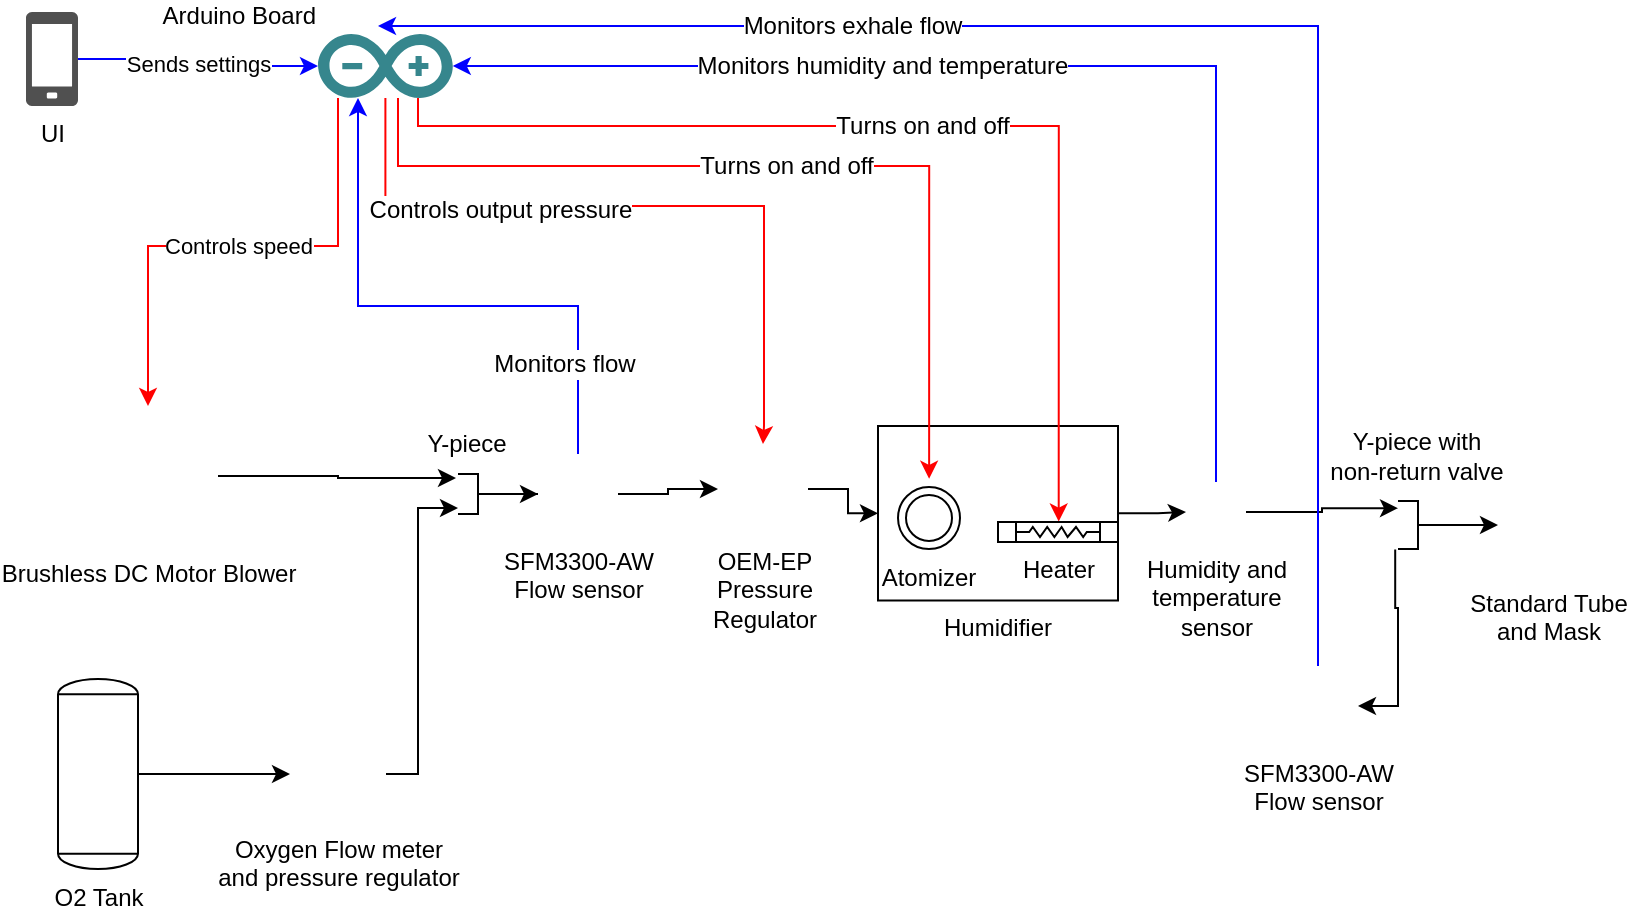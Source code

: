 <mxfile version="12.9.4" type="github">
  <diagram id="v8ACqfiUcGcU-FBjuVRV" name="Page-1">
    <mxGraphModel dx="1673" dy="896" grid="1" gridSize="10" guides="1" tooltips="1" connect="1" arrows="1" fold="1" page="1" pageScale="1" pageWidth="827" pageHeight="1169" math="0" shadow="0">
      <root>
        <mxCell id="0" />
        <mxCell id="1" parent="0" />
        <mxCell id="cKnyVmgL8Dwh8mg7-z-A-9" style="edgeStyle=orthogonalEdgeStyle;rounded=0;orthogonalLoop=1;jettySize=auto;html=1;entryX=1.05;entryY=0.9;entryDx=0;entryDy=0;entryPerimeter=0;" edge="1" parent="1" source="cKnyVmgL8Dwh8mg7-z-A-1" target="cKnyVmgL8Dwh8mg7-z-A-5">
          <mxGeometry relative="1" as="geometry" />
        </mxCell>
        <mxCell id="cKnyVmgL8Dwh8mg7-z-A-1" value="Brushless DC Motor Blower" style="shape=image;html=1;verticalAlign=top;verticalLabelPosition=bottom;labelBackgroundColor=#ffffff;imageAspect=0;aspect=fixed;image=https://cdn3.iconfinder.com/data/icons/car-parts-18/64/radiator-fan-engine-cooling-ventilator-128.png" vertex="1" parent="1">
          <mxGeometry x="50" y="250" width="70" height="70" as="geometry" />
        </mxCell>
        <mxCell id="cKnyVmgL8Dwh8mg7-z-A-4" style="edgeStyle=orthogonalEdgeStyle;rounded=0;orthogonalLoop=1;jettySize=auto;html=1;entryX=0;entryY=0.5;entryDx=0;entryDy=0;" edge="1" parent="1" source="cKnyVmgL8Dwh8mg7-z-A-2" target="cKnyVmgL8Dwh8mg7-z-A-3">
          <mxGeometry relative="1" as="geometry" />
        </mxCell>
        <mxCell id="cKnyVmgL8Dwh8mg7-z-A-2" value="O2 Tank" style="shape=mxgraph.pid.vessels.tank;html=1;align=center;verticalLabelPosition=bottom;verticalAlign=top;dashed=0;" vertex="1" parent="1">
          <mxGeometry x="40" y="386.5" width="40" height="95" as="geometry" />
        </mxCell>
        <mxCell id="cKnyVmgL8Dwh8mg7-z-A-8" style="edgeStyle=orthogonalEdgeStyle;rounded=0;orthogonalLoop=1;jettySize=auto;html=1;entryX=1;entryY=0.15;entryDx=0;entryDy=0;entryPerimeter=0;" edge="1" parent="1" source="cKnyVmgL8Dwh8mg7-z-A-3" target="cKnyVmgL8Dwh8mg7-z-A-5">
          <mxGeometry relative="1" as="geometry">
            <Array as="points">
              <mxPoint x="220" y="434" />
              <mxPoint x="220" y="301" />
            </Array>
          </mxGeometry>
        </mxCell>
        <mxCell id="cKnyVmgL8Dwh8mg7-z-A-3" value="Oxygen Flow meter&lt;br&gt;and pressure regulator" style="shape=image;html=1;verticalAlign=top;verticalLabelPosition=bottom;labelBackgroundColor=#ffffff;imageAspect=0;aspect=fixed;image=https://cdn1.iconfinder.com/data/icons/common-version-3-0/1024/Meter-128.png" vertex="1" parent="1">
          <mxGeometry x="156" y="410" width="48" height="48" as="geometry" />
        </mxCell>
        <mxCell id="cKnyVmgL8Dwh8mg7-z-A-7" style="edgeStyle=orthogonalEdgeStyle;rounded=0;orthogonalLoop=1;jettySize=auto;html=1;exitX=0;exitY=0.5;exitDx=0;exitDy=0;exitPerimeter=0;" edge="1" parent="1" source="cKnyVmgL8Dwh8mg7-z-A-5" target="cKnyVmgL8Dwh8mg7-z-A-6">
          <mxGeometry relative="1" as="geometry" />
        </mxCell>
        <mxCell id="cKnyVmgL8Dwh8mg7-z-A-5" value="" style="verticalLabelPosition=bottom;align=center;dashed=0;html=1;verticalAlign=top;shape=mxgraph.pid.piping.hose_connection;pointerEvents=1;rotation=-180;" vertex="1" parent="1">
          <mxGeometry x="240" y="284" width="20" height="20" as="geometry" />
        </mxCell>
        <mxCell id="cKnyVmgL8Dwh8mg7-z-A-11" style="edgeStyle=orthogonalEdgeStyle;rounded=0;orthogonalLoop=1;jettySize=auto;html=1;exitX=1;exitY=0.5;exitDx=0;exitDy=0;" edge="1" parent="1" source="cKnyVmgL8Dwh8mg7-z-A-6" target="cKnyVmgL8Dwh8mg7-z-A-10">
          <mxGeometry relative="1" as="geometry" />
        </mxCell>
        <mxCell id="cKnyVmgL8Dwh8mg7-z-A-41" style="edgeStyle=orthogonalEdgeStyle;rounded=0;orthogonalLoop=1;jettySize=auto;html=1;strokeColor=#0000FF;" edge="1" parent="1" source="cKnyVmgL8Dwh8mg7-z-A-6" target="cKnyVmgL8Dwh8mg7-z-A-17">
          <mxGeometry relative="1" as="geometry">
            <Array as="points">
              <mxPoint x="300" y="200" />
              <mxPoint x="190" y="200" />
            </Array>
          </mxGeometry>
        </mxCell>
        <mxCell id="cKnyVmgL8Dwh8mg7-z-A-42" value="Monitors flow" style="text;html=1;align=center;verticalAlign=middle;resizable=0;points=[];labelBackgroundColor=#ffffff;" vertex="1" connectable="0" parent="cKnyVmgL8Dwh8mg7-z-A-41">
          <mxGeometry x="-0.434" y="29" relative="1" as="geometry">
            <mxPoint as="offset" />
          </mxGeometry>
        </mxCell>
        <mxCell id="cKnyVmgL8Dwh8mg7-z-A-6" value="SFM3300-AW&lt;br&gt;Flow sensor" style="shape=image;html=1;verticalAlign=top;verticalLabelPosition=bottom;labelBackgroundColor=#ffffff;imageAspect=0;aspect=fixed;image=https://cdn2.iconfinder.com/data/icons/freecns-cumulus/16/519618-117_CoverFlow-128.png" vertex="1" parent="1">
          <mxGeometry x="280" y="274" width="40" height="40" as="geometry" />
        </mxCell>
        <mxCell id="cKnyVmgL8Dwh8mg7-z-A-22" value="" style="edgeStyle=orthogonalEdgeStyle;rounded=0;orthogonalLoop=1;jettySize=auto;html=1;" edge="1" parent="1" source="cKnyVmgL8Dwh8mg7-z-A-10" target="cKnyVmgL8Dwh8mg7-z-A-12">
          <mxGeometry relative="1" as="geometry" />
        </mxCell>
        <mxCell id="cKnyVmgL8Dwh8mg7-z-A-10" value="OEM-EP&lt;br&gt;Pressure&lt;br&gt;Regulator" style="shape=image;html=1;verticalAlign=top;verticalLabelPosition=bottom;labelBackgroundColor=#ffffff;imageAspect=0;aspect=fixed;image=https://cdn2.iconfinder.com/data/icons/miscellaneous-12/24/miscellaneous-25-128.png" vertex="1" parent="1">
          <mxGeometry x="370" y="269" width="45" height="45" as="geometry" />
        </mxCell>
        <mxCell id="cKnyVmgL8Dwh8mg7-z-A-25" style="edgeStyle=orthogonalEdgeStyle;rounded=0;orthogonalLoop=1;jettySize=auto;html=1;entryX=1;entryY=0.85;entryDx=0;entryDy=0;entryPerimeter=0;exitX=1;exitY=0.5;exitDx=0;exitDy=0;" edge="1" parent="1" source="cKnyVmgL8Dwh8mg7-z-A-52" target="cKnyVmgL8Dwh8mg7-z-A-23">
          <mxGeometry relative="1" as="geometry">
            <mxPoint x="644" y="291.5" as="sourcePoint" />
          </mxGeometry>
        </mxCell>
        <mxCell id="cKnyVmgL8Dwh8mg7-z-A-53" style="edgeStyle=orthogonalEdgeStyle;rounded=0;orthogonalLoop=1;jettySize=auto;html=1;entryX=0;entryY=0.5;entryDx=0;entryDy=0;" edge="1" parent="1" source="cKnyVmgL8Dwh8mg7-z-A-12" target="cKnyVmgL8Dwh8mg7-z-A-52">
          <mxGeometry relative="1" as="geometry" />
        </mxCell>
        <mxCell id="cKnyVmgL8Dwh8mg7-z-A-12" value="Humidifier" style="rounded=0;whiteSpace=wrap;html=1;labelPosition=center;verticalLabelPosition=bottom;align=center;verticalAlign=top;" vertex="1" parent="1">
          <mxGeometry x="450" y="260" width="120" height="87.25" as="geometry" />
        </mxCell>
        <mxCell id="cKnyVmgL8Dwh8mg7-z-A-40" value="Controls speed" style="edgeStyle=orthogonalEdgeStyle;rounded=0;orthogonalLoop=1;jettySize=auto;html=1;entryX=0.5;entryY=0;entryDx=0;entryDy=0;strokeColor=#FF0000;" edge="1" parent="1" source="cKnyVmgL8Dwh8mg7-z-A-17" target="cKnyVmgL8Dwh8mg7-z-A-1">
          <mxGeometry relative="1" as="geometry">
            <Array as="points">
              <mxPoint x="180" y="170" />
              <mxPoint x="85" y="170" />
            </Array>
          </mxGeometry>
        </mxCell>
        <mxCell id="cKnyVmgL8Dwh8mg7-z-A-43" style="edgeStyle=orthogonalEdgeStyle;rounded=0;orthogonalLoop=1;jettySize=auto;html=1;entryX=0.5;entryY=0;entryDx=0;entryDy=0;strokeColor=#FF0000;" edge="1" parent="1" source="cKnyVmgL8Dwh8mg7-z-A-17" target="cKnyVmgL8Dwh8mg7-z-A-10">
          <mxGeometry relative="1" as="geometry">
            <Array as="points">
              <mxPoint x="204" y="150" />
              <mxPoint x="393" y="150" />
              <mxPoint x="393" y="260" />
              <mxPoint x="392" y="260" />
            </Array>
          </mxGeometry>
        </mxCell>
        <mxCell id="cKnyVmgL8Dwh8mg7-z-A-44" value="Controls output pressure" style="text;html=1;align=center;verticalAlign=middle;resizable=0;points=[];labelBackgroundColor=#ffffff;" vertex="1" connectable="0" parent="cKnyVmgL8Dwh8mg7-z-A-43">
          <mxGeometry x="-0.384" y="-2" relative="1" as="geometry">
            <mxPoint as="offset" />
          </mxGeometry>
        </mxCell>
        <mxCell id="cKnyVmgL8Dwh8mg7-z-A-58" value="Turns on and off" style="edgeStyle=orthogonalEdgeStyle;rounded=0;orthogonalLoop=1;jettySize=auto;html=1;entryX=0.502;entryY=-0.132;entryDx=0;entryDy=0;entryPerimeter=0;fontSize=12;strokeColor=#FF0000;" edge="1" parent="1" source="cKnyVmgL8Dwh8mg7-z-A-17" target="cKnyVmgL8Dwh8mg7-z-A-50">
          <mxGeometry relative="1" as="geometry">
            <Array as="points">
              <mxPoint x="210" y="130" />
              <mxPoint x="476" y="130" />
            </Array>
          </mxGeometry>
        </mxCell>
        <mxCell id="cKnyVmgL8Dwh8mg7-z-A-59" value="Turns on and off" style="edgeStyle=orthogonalEdgeStyle;rounded=0;orthogonalLoop=1;jettySize=auto;html=1;entryX=0.506;entryY=-0.021;entryDx=0;entryDy=0;entryPerimeter=0;fontSize=12;strokeColor=#FF0000;" edge="1" parent="1" source="cKnyVmgL8Dwh8mg7-z-A-17" target="cKnyVmgL8Dwh8mg7-z-A-49">
          <mxGeometry relative="1" as="geometry">
            <Array as="points">
              <mxPoint x="220" y="110" />
              <mxPoint x="540" y="110" />
            </Array>
          </mxGeometry>
        </mxCell>
        <mxCell id="cKnyVmgL8Dwh8mg7-z-A-17" value="Arduino Board" style="dashed=0;outlineConnect=0;html=1;align=right;labelPosition=left;verticalLabelPosition=top;verticalAlign=bottom;shape=mxgraph.weblogos.arduino;fillColor=#36868D;strokeColor=none" vertex="1" parent="1">
          <mxGeometry x="170" y="64" width="67.4" height="32" as="geometry" />
        </mxCell>
        <mxCell id="cKnyVmgL8Dwh8mg7-z-A-28" style="edgeStyle=orthogonalEdgeStyle;rounded=0;orthogonalLoop=1;jettySize=auto;html=1;exitX=0;exitY=0.5;exitDx=0;exitDy=0;exitPerimeter=0;entryX=0;entryY=0.5;entryDx=0;entryDy=0;" edge="1" parent="1" source="cKnyVmgL8Dwh8mg7-z-A-23" target="cKnyVmgL8Dwh8mg7-z-A-27">
          <mxGeometry relative="1" as="geometry">
            <Array as="points">
              <mxPoint x="750" y="310" />
              <mxPoint x="760" y="310" />
            </Array>
          </mxGeometry>
        </mxCell>
        <mxCell id="cKnyVmgL8Dwh8mg7-z-A-32" style="edgeStyle=orthogonalEdgeStyle;rounded=0;orthogonalLoop=1;jettySize=auto;html=1;entryX=1;entryY=0.5;entryDx=0;entryDy=0;exitX=1.07;exitY=-0.008;exitDx=0;exitDy=0;exitPerimeter=0;" edge="1" parent="1" source="cKnyVmgL8Dwh8mg7-z-A-23" target="cKnyVmgL8Dwh8mg7-z-A-26">
          <mxGeometry relative="1" as="geometry">
            <Array as="points">
              <mxPoint x="709" y="351" />
              <mxPoint x="710" y="351" />
              <mxPoint x="710" y="400" />
            </Array>
          </mxGeometry>
        </mxCell>
        <mxCell id="cKnyVmgL8Dwh8mg7-z-A-23" value="" style="verticalLabelPosition=bottom;align=center;dashed=0;html=1;verticalAlign=top;shape=mxgraph.pid.piping.hose_connection;pointerEvents=1;rotation=-180;" vertex="1" parent="1">
          <mxGeometry x="710" y="297.5" width="20" height="24" as="geometry" />
        </mxCell>
        <mxCell id="cKnyVmgL8Dwh8mg7-z-A-48" value="Monitors exhale flow" style="edgeStyle=orthogonalEdgeStyle;rounded=0;orthogonalLoop=1;jettySize=auto;html=1;exitX=0.5;exitY=0;exitDx=0;exitDy=0;fontSize=12;strokeColor=#0000FF;" edge="1" parent="1" source="cKnyVmgL8Dwh8mg7-z-A-26">
          <mxGeometry x="0.401" relative="1" as="geometry">
            <mxPoint x="580" y="380" as="sourcePoint" />
            <mxPoint x="200" y="60" as="targetPoint" />
            <Array as="points">
              <mxPoint x="670" y="60" />
              <mxPoint x="237" y="60" />
            </Array>
            <mxPoint as="offset" />
          </mxGeometry>
        </mxCell>
        <mxCell id="cKnyVmgL8Dwh8mg7-z-A-26" value="SFM3300-AW&lt;br&gt;Flow sensor" style="shape=image;html=1;verticalAlign=top;verticalLabelPosition=bottom;labelBackgroundColor=#ffffff;imageAspect=0;aspect=fixed;image=https://cdn2.iconfinder.com/data/icons/freecns-cumulus/16/519618-117_CoverFlow-128.png" vertex="1" parent="1">
          <mxGeometry x="650" y="380" width="40" height="40" as="geometry" />
        </mxCell>
        <mxCell id="cKnyVmgL8Dwh8mg7-z-A-27" value="Standard Tube &lt;br&gt;and Mask" style="shape=image;html=1;verticalAlign=top;verticalLabelPosition=bottom;labelBackgroundColor=#ffffff;imageAspect=0;aspect=fixed;image=https://cdn1.iconfinder.com/data/icons/outbreak-epidemic/100/Disease-22-128.png" vertex="1" parent="1">
          <mxGeometry x="760" y="284.5" width="50" height="50" as="geometry" />
        </mxCell>
        <mxCell id="cKnyVmgL8Dwh8mg7-z-A-33" value="Y-piece" style="text;html=1;align=center;verticalAlign=middle;resizable=0;points=[];autosize=1;" vertex="1" parent="1">
          <mxGeometry x="214" y="259" width="60" height="20" as="geometry" />
        </mxCell>
        <mxCell id="cKnyVmgL8Dwh8mg7-z-A-34" value="Y-piece with&lt;br&gt;non-return valve" style="text;html=1;align=center;verticalAlign=middle;resizable=0;points=[];autosize=1;" vertex="1" parent="1">
          <mxGeometry x="669" y="260" width="100" height="30" as="geometry" />
        </mxCell>
        <mxCell id="cKnyVmgL8Dwh8mg7-z-A-47" value="Sends settings" style="edgeStyle=orthogonalEdgeStyle;rounded=0;orthogonalLoop=1;jettySize=auto;html=1;strokeColor=#0000FF;" edge="1" parent="1" source="cKnyVmgL8Dwh8mg7-z-A-46" target="cKnyVmgL8Dwh8mg7-z-A-17">
          <mxGeometry relative="1" as="geometry" />
        </mxCell>
        <mxCell id="cKnyVmgL8Dwh8mg7-z-A-46" value="UI" style="pointerEvents=1;shadow=0;dashed=0;html=1;strokeColor=none;fillColor=#505050;labelPosition=center;verticalLabelPosition=bottom;verticalAlign=top;outlineConnect=0;align=center;shape=mxgraph.office.devices.cell_phone_generic;" vertex="1" parent="1">
          <mxGeometry x="24" y="53" width="26" height="47" as="geometry" />
        </mxCell>
        <mxCell id="cKnyVmgL8Dwh8mg7-z-A-49" value="Heater" style="shape=mxgraph.pid.heat_exchangers.heat_exchanger_(coil_tubes);html=1;align=center;verticalLabelPosition=bottom;verticalAlign=top;dashed=0;" vertex="1" parent="1">
          <mxGeometry x="510" y="308" width="60" height="10" as="geometry" />
        </mxCell>
        <mxCell id="cKnyVmgL8Dwh8mg7-z-A-50" value="Atomizer" style="ellipse;shape=doubleEllipse;whiteSpace=wrap;html=1;aspect=fixed;labelPosition=center;verticalLabelPosition=bottom;align=center;verticalAlign=top;" vertex="1" parent="1">
          <mxGeometry x="460" y="290.5" width="31" height="31" as="geometry" />
        </mxCell>
        <mxCell id="cKnyVmgL8Dwh8mg7-z-A-56" style="edgeStyle=orthogonalEdgeStyle;rounded=0;orthogonalLoop=1;jettySize=auto;html=1;strokeColor=#0000FF;" edge="1" parent="1" source="cKnyVmgL8Dwh8mg7-z-A-52" target="cKnyVmgL8Dwh8mg7-z-A-17">
          <mxGeometry relative="1" as="geometry">
            <Array as="points">
              <mxPoint x="619" y="80" />
            </Array>
          </mxGeometry>
        </mxCell>
        <mxCell id="cKnyVmgL8Dwh8mg7-z-A-57" value="Monitors humidity and temperature" style="text;html=1;align=center;verticalAlign=middle;resizable=0;points=[];labelBackgroundColor=#ffffff;" vertex="1" connectable="0" parent="cKnyVmgL8Dwh8mg7-z-A-56">
          <mxGeometry x="0.272" relative="1" as="geometry">
            <mxPoint as="offset" />
          </mxGeometry>
        </mxCell>
        <mxCell id="cKnyVmgL8Dwh8mg7-z-A-52" value="Humidity and&lt;br&gt;temperature&lt;br&gt;sensor" style="shape=image;html=1;verticalAlign=top;verticalLabelPosition=bottom;labelBackgroundColor=#ffffff;imageAspect=0;aspect=fixed;image=https://cdn4.iconfinder.com/data/icons/photographer-7/128/light-meter-measurement-sensor-device-128.png" vertex="1" parent="1">
          <mxGeometry x="604" y="288" width="30" height="30" as="geometry" />
        </mxCell>
      </root>
    </mxGraphModel>
  </diagram>
</mxfile>

